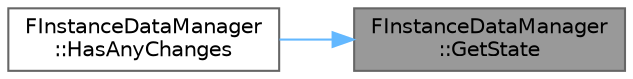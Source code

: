 digraph "FInstanceDataManager::GetState"
{
 // INTERACTIVE_SVG=YES
 // LATEX_PDF_SIZE
  bgcolor="transparent";
  edge [fontname=Helvetica,fontsize=10,labelfontname=Helvetica,labelfontsize=10];
  node [fontname=Helvetica,fontsize=10,shape=box,height=0.2,width=0.4];
  rankdir="RL";
  Node1 [id="Node000001",label="FInstanceDataManager\l::GetState",height=0.2,width=0.4,color="gray40", fillcolor="grey60", style="filled", fontcolor="black",tooltip=" "];
  Node1 -> Node2 [id="edge1_Node000001_Node000002",dir="back",color="steelblue1",style="solid",tooltip=" "];
  Node2 [id="Node000002",label="FInstanceDataManager\l::HasAnyChanges",height=0.2,width=0.4,color="grey40", fillcolor="white", style="filled",URL="$dc/d61/classFInstanceDataManager.html#abcf91ccb1d4eda99ee588d78455b9983",tooltip="Returns true if there are explicitly tracked instance changes, or the state is not tracked (because n..."];
}
